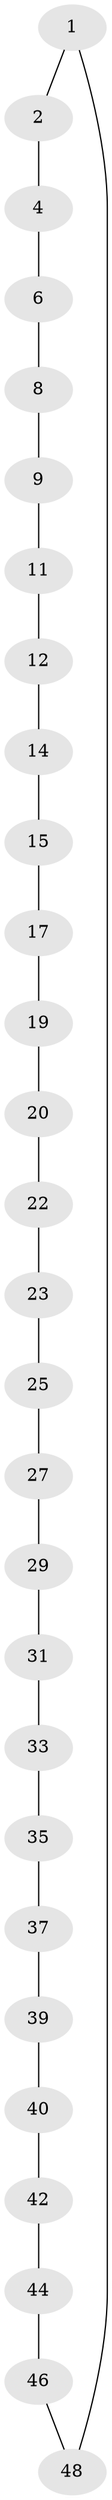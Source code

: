 // Generated by graph-tools (version 1.1) at 2025/52/02/27/25 19:52:26]
// undirected, 28 vertices, 28 edges
graph export_dot {
graph [start="1"]
  node [color=gray90,style=filled];
  1 [super="+50"];
  2 [super="+3"];
  4 [super="+5"];
  6 [super="+7"];
  8;
  9 [super="+10"];
  11;
  12 [super="+13"];
  14;
  15 [super="+16"];
  17 [super="+18"];
  19;
  20 [super="+21"];
  22;
  23 [super="+24"];
  25 [super="+26"];
  27 [super="+28"];
  29 [super="+30"];
  31 [super="+32"];
  33 [super="+34"];
  35 [super="+36"];
  37 [super="+38"];
  39;
  40 [super="+41"];
  42 [super="+43"];
  44 [super="+45"];
  46 [super="+47"];
  48 [super="+49"];
  1 -- 2;
  1 -- 48;
  2 -- 4;
  4 -- 6;
  6 -- 8;
  8 -- 9;
  9 -- 11;
  11 -- 12;
  12 -- 14;
  14 -- 15;
  15 -- 17;
  17 -- 19;
  19 -- 20;
  20 -- 22;
  22 -- 23;
  23 -- 25;
  25 -- 27;
  27 -- 29;
  29 -- 31;
  31 -- 33;
  33 -- 35;
  35 -- 37;
  37 -- 39;
  39 -- 40;
  40 -- 42;
  42 -- 44;
  44 -- 46;
  46 -- 48;
}
